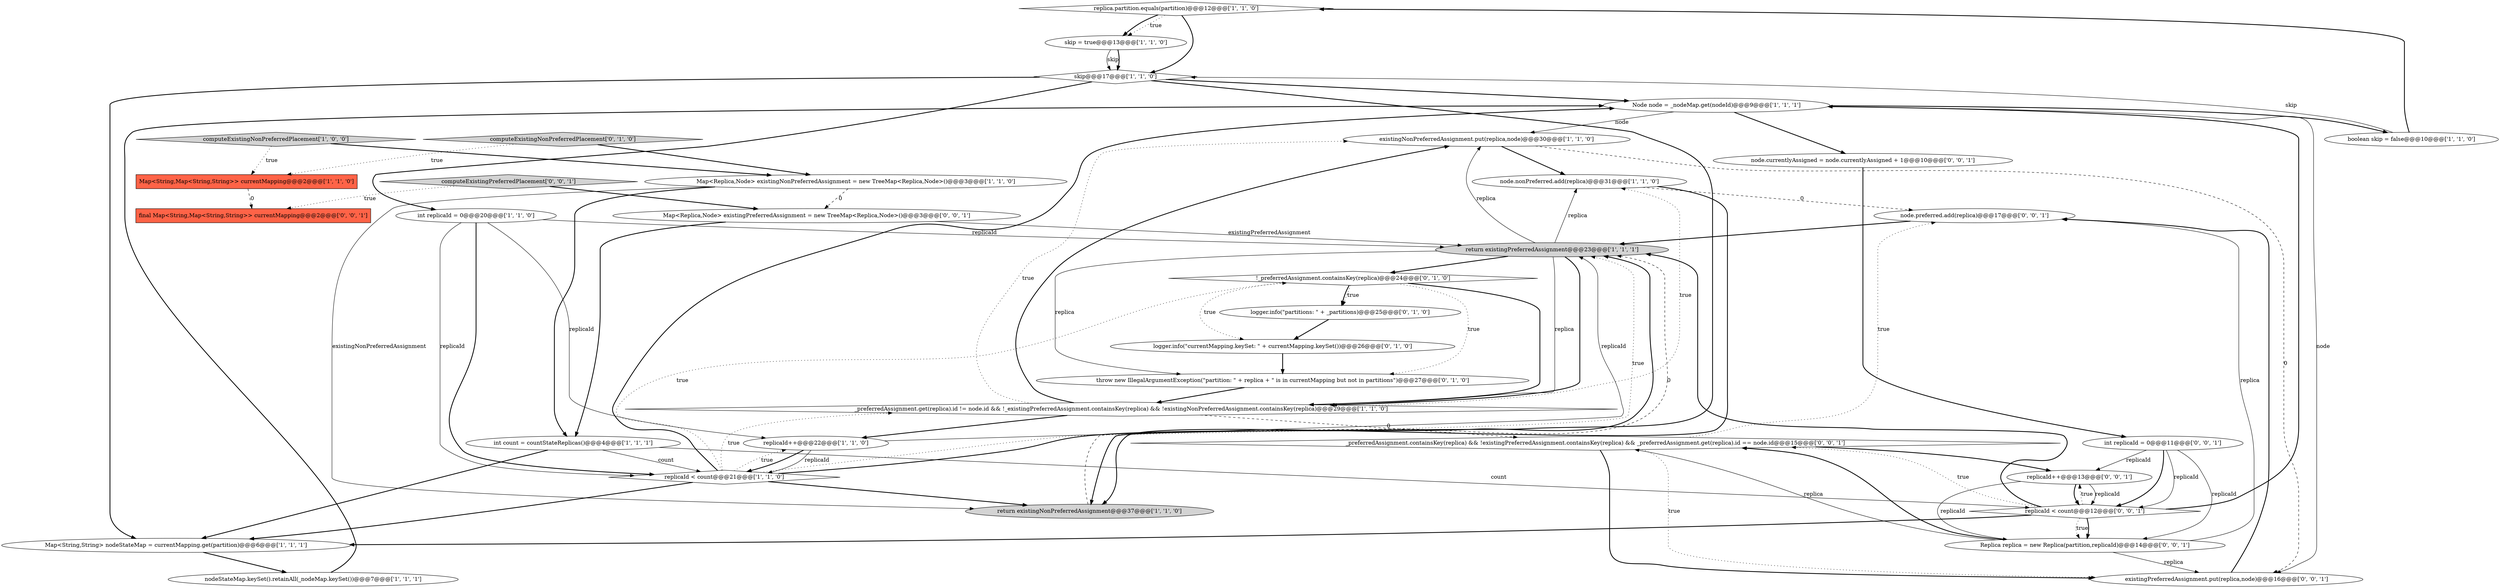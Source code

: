 digraph {
18 [style = filled, label = "replica.partition.equals(partition)@@@12@@@['1', '1', '0']", fillcolor = white, shape = diamond image = "AAA0AAABBB1BBB"];
2 [style = filled, label = "existingNonPreferredAssignment.put(replica,node)@@@30@@@['1', '1', '0']", fillcolor = white, shape = ellipse image = "AAA0AAABBB1BBB"];
11 [style = filled, label = "skip@@@17@@@['1', '1', '0']", fillcolor = white, shape = diamond image = "AAA0AAABBB1BBB"];
12 [style = filled, label = "Map<String,Map<String,String>> currentMapping@@@2@@@['1', '1', '0']", fillcolor = tomato, shape = box image = "AAA0AAABBB1BBB"];
19 [style = filled, label = "throw new IllegalArgumentException(\"partition: \" + replica + \" is in currentMapping but not in partitions\")@@@27@@@['0', '1', '0']", fillcolor = white, shape = ellipse image = "AAA1AAABBB2BBB"];
15 [style = filled, label = "_preferredAssignment.get(replica).id != node.id && !_existingPreferredAssignment.containsKey(replica) && !existingNonPreferredAssignment.containsKey(replica)@@@29@@@['1', '1', '0']", fillcolor = white, shape = diamond image = "AAA0AAABBB1BBB"];
31 [style = filled, label = "final Map<String,Map<String,String>> currentMapping@@@2@@@['0', '0', '1']", fillcolor = tomato, shape = box image = "AAA0AAABBB3BBB"];
17 [style = filled, label = "replicaId < count@@@21@@@['1', '1', '0']", fillcolor = white, shape = diamond image = "AAA0AAABBB1BBB"];
27 [style = filled, label = "node.currentlyAssigned = node.currentlyAssigned + 1@@@10@@@['0', '0', '1']", fillcolor = white, shape = ellipse image = "AAA0AAABBB3BBB"];
16 [style = filled, label = "Node node = _nodeMap.get(nodeId)@@@9@@@['1', '1', '1']", fillcolor = white, shape = ellipse image = "AAA0AAABBB1BBB"];
24 [style = filled, label = "Map<Replica,Node> existingPreferredAssignment = new TreeMap<Replica,Node>()@@@3@@@['0', '0', '1']", fillcolor = white, shape = ellipse image = "AAA0AAABBB3BBB"];
28 [style = filled, label = "node.preferred.add(replica)@@@17@@@['0', '0', '1']", fillcolor = white, shape = ellipse image = "AAA0AAABBB3BBB"];
7 [style = filled, label = "node.nonPreferred.add(replica)@@@31@@@['1', '1', '0']", fillcolor = white, shape = ellipse image = "AAA0AAABBB1BBB"];
26 [style = filled, label = "replicaId++@@@13@@@['0', '0', '1']", fillcolor = white, shape = ellipse image = "AAA0AAABBB3BBB"];
8 [style = filled, label = "Map<Replica,Node> existingNonPreferredAssignment = new TreeMap<Replica,Node>()@@@3@@@['1', '1', '0']", fillcolor = white, shape = ellipse image = "AAA0AAABBB1BBB"];
25 [style = filled, label = "int replicaId = 0@@@11@@@['0', '0', '1']", fillcolor = white, shape = ellipse image = "AAA0AAABBB3BBB"];
32 [style = filled, label = "replicaId < count@@@12@@@['0', '0', '1']", fillcolor = white, shape = diamond image = "AAA0AAABBB3BBB"];
23 [style = filled, label = "!_preferredAssignment.containsKey(replica)@@@24@@@['0', '1', '0']", fillcolor = white, shape = diamond image = "AAA1AAABBB2BBB"];
33 [style = filled, label = "existingPreferredAssignment.put(replica,node)@@@16@@@['0', '0', '1']", fillcolor = white, shape = ellipse image = "AAA0AAABBB3BBB"];
0 [style = filled, label = "int replicaId = 0@@@20@@@['1', '1', '0']", fillcolor = white, shape = ellipse image = "AAA0AAABBB1BBB"];
10 [style = filled, label = "Map<String,String> nodeStateMap = currentMapping.get(partition)@@@6@@@['1', '1', '1']", fillcolor = white, shape = ellipse image = "AAA0AAABBB1BBB"];
13 [style = filled, label = "int count = countStateReplicas()@@@4@@@['1', '1', '1']", fillcolor = white, shape = ellipse image = "AAA0AAABBB1BBB"];
22 [style = filled, label = "computeExistingNonPreferredPlacement['0', '1', '0']", fillcolor = lightgray, shape = diamond image = "AAA0AAABBB2BBB"];
9 [style = filled, label = "return existingNonPreferredAssignment@@@37@@@['1', '1', '0']", fillcolor = lightgray, shape = ellipse image = "AAA0AAABBB1BBB"];
29 [style = filled, label = "_preferredAssignment.containsKey(replica) && !existingPreferredAssignment.containsKey(replica) && _preferredAssignment.get(replica).id == node.id@@@15@@@['0', '0', '1']", fillcolor = white, shape = diamond image = "AAA0AAABBB3BBB"];
1 [style = filled, label = "boolean skip = false@@@10@@@['1', '1', '0']", fillcolor = white, shape = ellipse image = "AAA0AAABBB1BBB"];
21 [style = filled, label = "logger.info(\"currentMapping.keySet: \" + currentMapping.keySet())@@@26@@@['0', '1', '0']", fillcolor = white, shape = ellipse image = "AAA1AAABBB2BBB"];
6 [style = filled, label = "replicaId++@@@22@@@['1', '1', '0']", fillcolor = white, shape = ellipse image = "AAA0AAABBB1BBB"];
20 [style = filled, label = "logger.info(\"partitions: \" + _partitions)@@@25@@@['0', '1', '0']", fillcolor = white, shape = ellipse image = "AAA1AAABBB2BBB"];
4 [style = filled, label = "return existingPreferredAssignment@@@23@@@['1', '1', '1']", fillcolor = lightgray, shape = ellipse image = "AAA0AAABBB1BBB"];
30 [style = filled, label = "computeExistingPreferredPlacement['0', '0', '1']", fillcolor = lightgray, shape = diamond image = "AAA0AAABBB3BBB"];
14 [style = filled, label = "computeExistingNonPreferredPlacement['1', '0', '0']", fillcolor = lightgray, shape = diamond image = "AAA0AAABBB1BBB"];
5 [style = filled, label = "skip = true@@@13@@@['1', '1', '0']", fillcolor = white, shape = ellipse image = "AAA0AAABBB1BBB"];
34 [style = filled, label = "Replica replica = new Replica(partition,replicaId)@@@14@@@['0', '0', '1']", fillcolor = white, shape = ellipse image = "AAA0AAABBB3BBB"];
3 [style = filled, label = "nodeStateMap.keySet().retainAll(_nodeMap.keySet())@@@7@@@['1', '1', '1']", fillcolor = white, shape = ellipse image = "AAA0AAABBB1BBB"];
24->13 [style = bold, label=""];
0->6 [style = solid, label="replicaId"];
8->24 [style = dashed, label="0"];
1->18 [style = bold, label=""];
11->16 [style = bold, label=""];
17->4 [style = dotted, label="true"];
15->6 [style = bold, label=""];
10->3 [style = bold, label=""];
16->33 [style = solid, label="node"];
17->4 [style = bold, label=""];
17->15 [style = dotted, label="true"];
16->1 [style = bold, label=""];
23->21 [style = dotted, label="true"];
30->31 [style = dotted, label="true"];
15->2 [style = dotted, label="true"];
32->29 [style = dotted, label="true"];
14->8 [style = bold, label=""];
4->23 [style = bold, label=""];
15->7 [style = dotted, label="true"];
34->29 [style = bold, label=""];
26->32 [style = solid, label="replicaId"];
13->10 [style = bold, label=""];
29->28 [style = dotted, label="true"];
17->16 [style = bold, label=""];
29->33 [style = bold, label=""];
34->29 [style = solid, label="replica"];
4->2 [style = solid, label="replica"];
27->25 [style = bold, label=""];
5->11 [style = solid, label="skip"];
23->20 [style = dotted, label="true"];
7->9 [style = bold, label=""];
15->2 [style = bold, label=""];
6->17 [style = solid, label="replicaId"];
25->26 [style = solid, label="replicaId"];
4->15 [style = solid, label="replica"];
32->10 [style = bold, label=""];
32->34 [style = dotted, label="true"];
26->32 [style = bold, label=""];
17->9 [style = bold, label=""];
34->33 [style = solid, label="replica"];
0->17 [style = bold, label=""];
32->34 [style = bold, label=""];
26->34 [style = solid, label="replicaId"];
1->11 [style = solid, label="skip"];
32->4 [style = bold, label=""];
25->32 [style = solid, label="replicaId"];
34->28 [style = solid, label="replica"];
23->15 [style = bold, label=""];
7->28 [style = dashed, label="0"];
2->7 [style = bold, label=""];
25->34 [style = solid, label="replicaId"];
9->4 [style = dashed, label="0"];
11->0 [style = bold, label=""];
23->19 [style = dotted, label="true"];
0->4 [style = solid, label="replicaId"];
2->33 [style = dashed, label="0"];
24->4 [style = solid, label="existingPreferredAssignment"];
28->4 [style = bold, label=""];
6->4 [style = solid, label="replicaId"];
21->19 [style = bold, label=""];
11->10 [style = bold, label=""];
16->2 [style = solid, label="node"];
4->19 [style = solid, label="replica"];
23->20 [style = bold, label=""];
16->27 [style = bold, label=""];
8->13 [style = bold, label=""];
32->16 [style = bold, label=""];
12->31 [style = dashed, label="0"];
3->16 [style = bold, label=""];
22->12 [style = dotted, label="true"];
18->11 [style = bold, label=""];
13->17 [style = solid, label="count"];
8->9 [style = solid, label="existingNonPreferredAssignment"];
25->32 [style = bold, label=""];
22->8 [style = bold, label=""];
13->32 [style = solid, label="count"];
18->5 [style = dotted, label="true"];
0->17 [style = solid, label="replicaId"];
18->5 [style = bold, label=""];
17->23 [style = dotted, label="true"];
19->15 [style = bold, label=""];
32->26 [style = dotted, label="true"];
11->9 [style = bold, label=""];
6->17 [style = bold, label=""];
14->12 [style = dotted, label="true"];
33->28 [style = bold, label=""];
20->21 [style = bold, label=""];
5->11 [style = bold, label=""];
15->29 [style = dashed, label="0"];
17->6 [style = dotted, label="true"];
29->33 [style = dotted, label="true"];
4->15 [style = bold, label=""];
30->24 [style = bold, label=""];
17->10 [style = bold, label=""];
4->7 [style = solid, label="replica"];
29->26 [style = bold, label=""];
}
